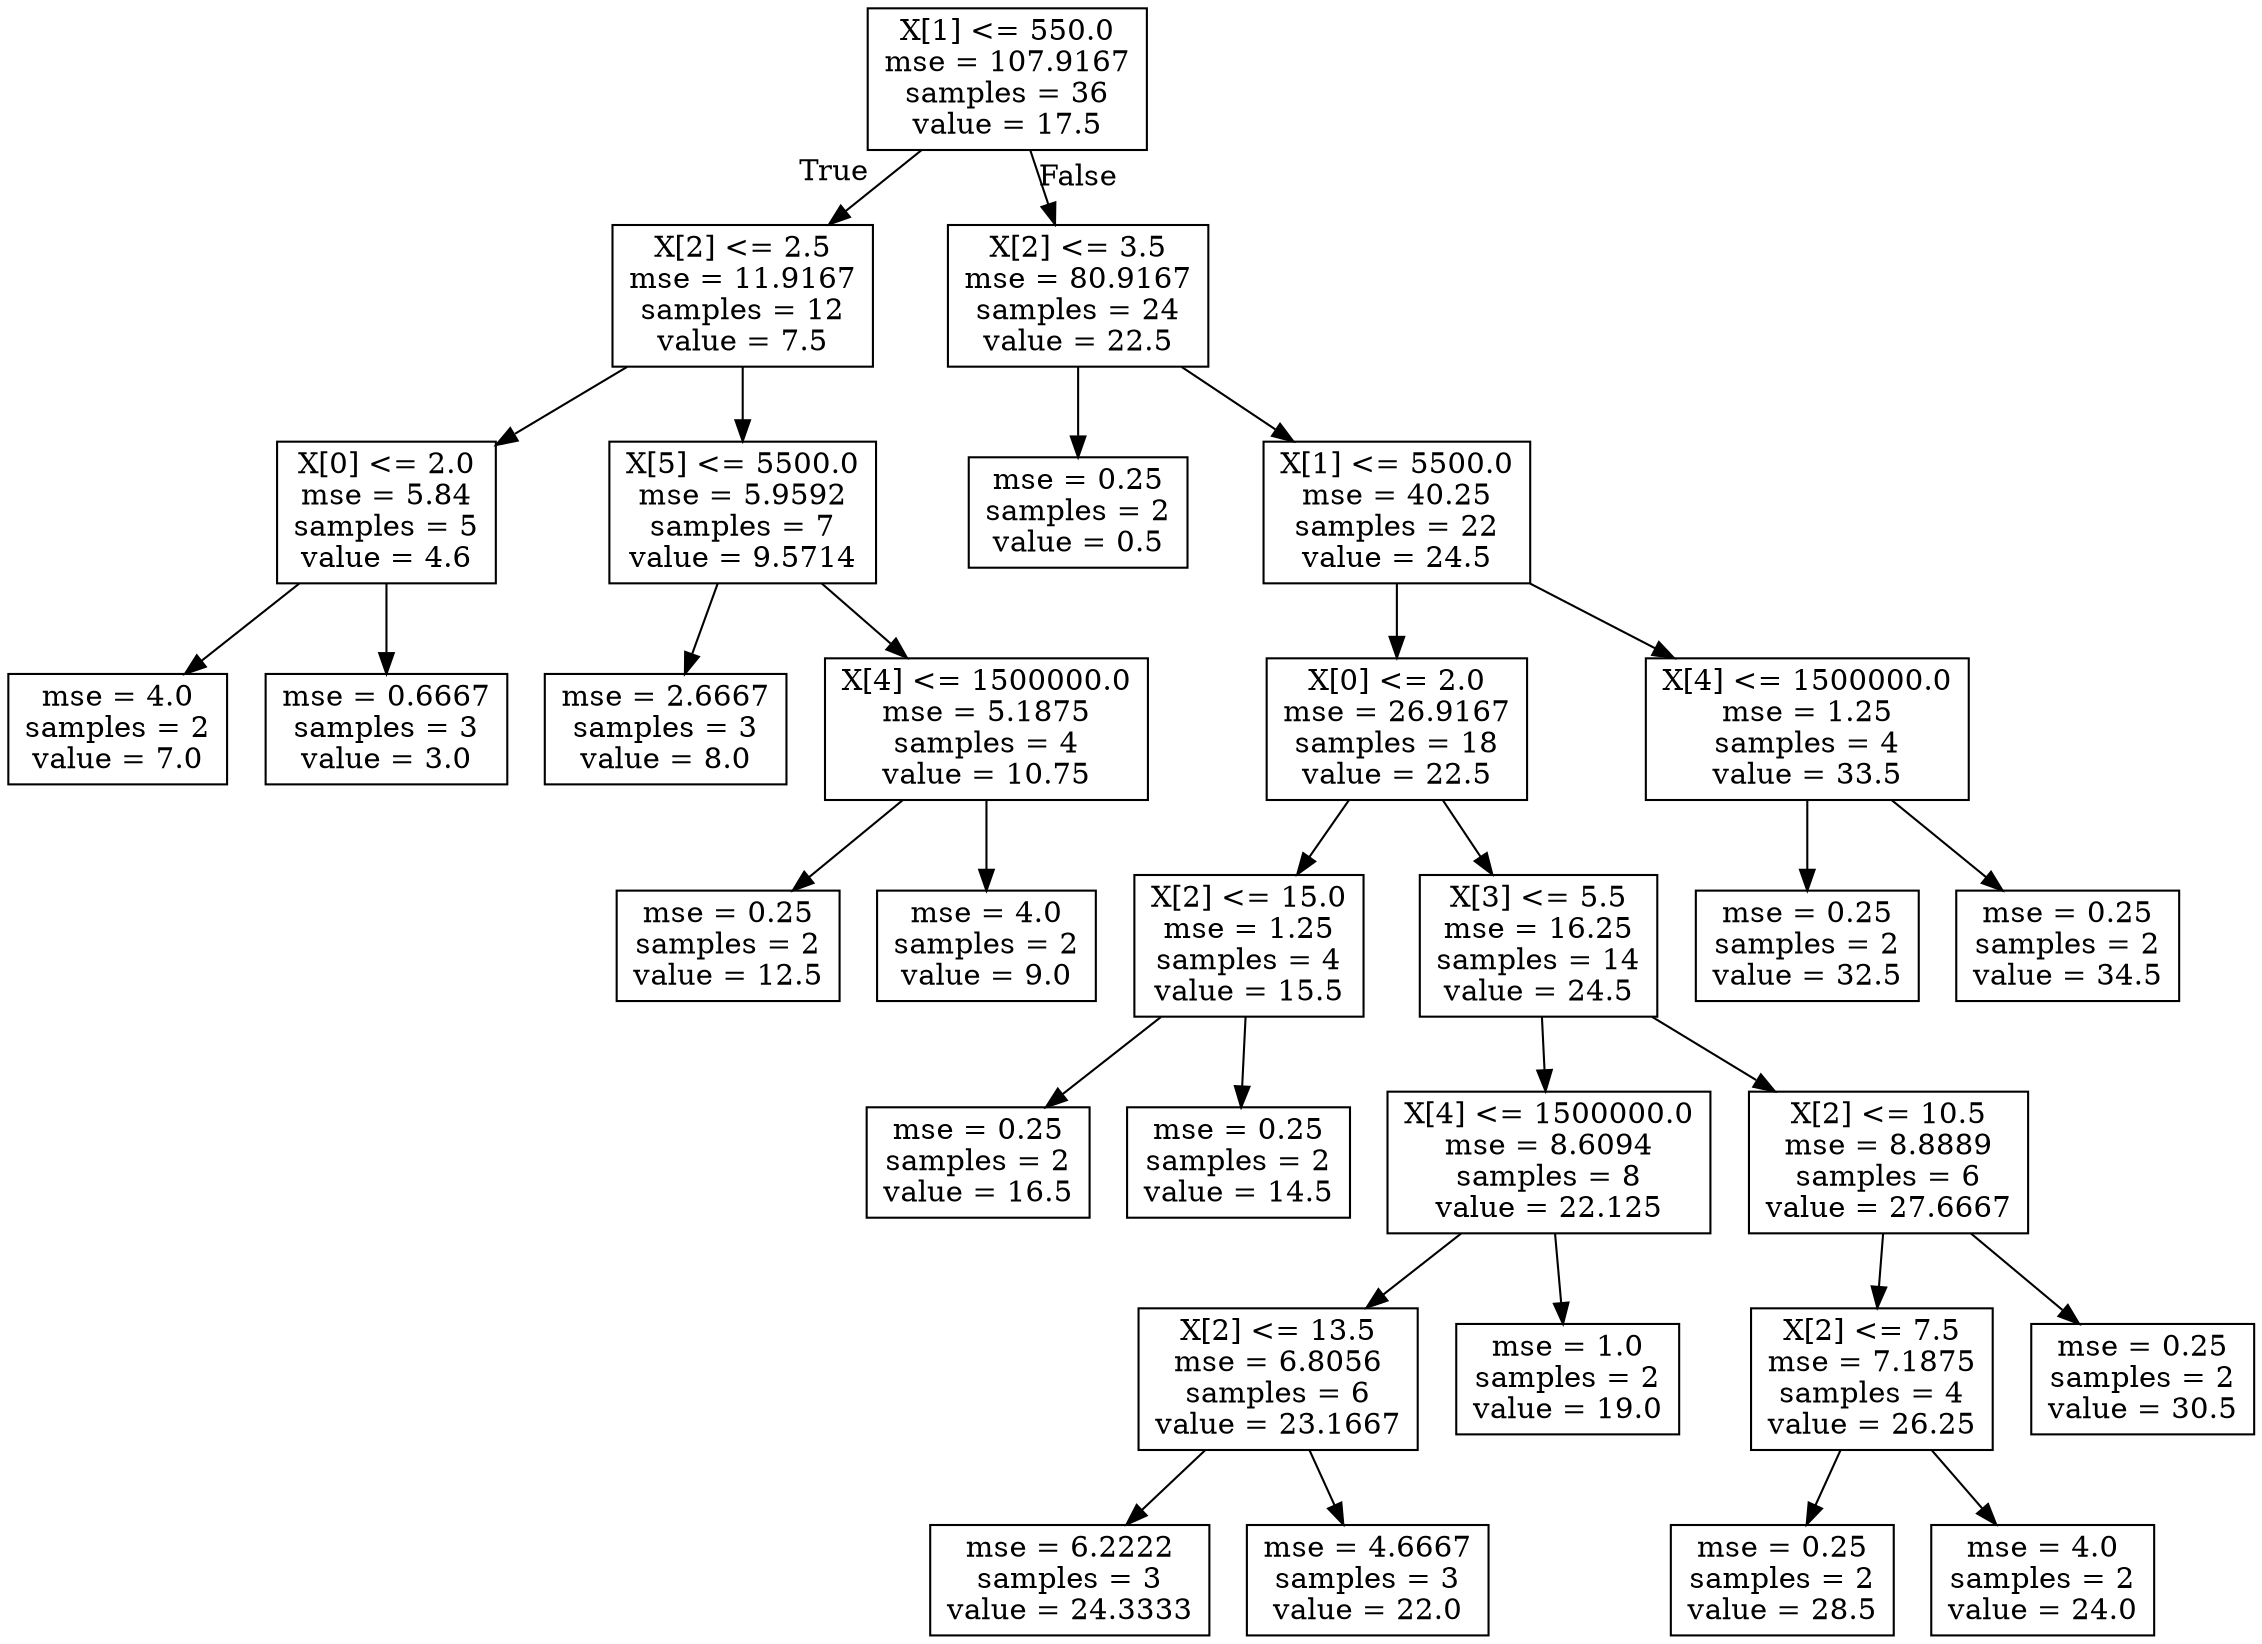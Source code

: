 digraph Tree {
node [shape=box] ;
0 [label="X[1] <= 550.0\nmse = 107.9167\nsamples = 36\nvalue = 17.5"] ;
1 [label="X[2] <= 2.5\nmse = 11.9167\nsamples = 12\nvalue = 7.5"] ;
0 -> 1 [labeldistance=2.5, labelangle=45, headlabel="True"] ;
2 [label="X[0] <= 2.0\nmse = 5.84\nsamples = 5\nvalue = 4.6"] ;
1 -> 2 ;
3 [label="mse = 4.0\nsamples = 2\nvalue = 7.0"] ;
2 -> 3 ;
4 [label="mse = 0.6667\nsamples = 3\nvalue = 3.0"] ;
2 -> 4 ;
5 [label="X[5] <= 5500.0\nmse = 5.9592\nsamples = 7\nvalue = 9.5714"] ;
1 -> 5 ;
6 [label="mse = 2.6667\nsamples = 3\nvalue = 8.0"] ;
5 -> 6 ;
7 [label="X[4] <= 1500000.0\nmse = 5.1875\nsamples = 4\nvalue = 10.75"] ;
5 -> 7 ;
8 [label="mse = 0.25\nsamples = 2\nvalue = 12.5"] ;
7 -> 8 ;
9 [label="mse = 4.0\nsamples = 2\nvalue = 9.0"] ;
7 -> 9 ;
10 [label="X[2] <= 3.5\nmse = 80.9167\nsamples = 24\nvalue = 22.5"] ;
0 -> 10 [labeldistance=2.5, labelangle=-45, headlabel="False"] ;
11 [label="mse = 0.25\nsamples = 2\nvalue = 0.5"] ;
10 -> 11 ;
12 [label="X[1] <= 5500.0\nmse = 40.25\nsamples = 22\nvalue = 24.5"] ;
10 -> 12 ;
13 [label="X[0] <= 2.0\nmse = 26.9167\nsamples = 18\nvalue = 22.5"] ;
12 -> 13 ;
14 [label="X[2] <= 15.0\nmse = 1.25\nsamples = 4\nvalue = 15.5"] ;
13 -> 14 ;
15 [label="mse = 0.25\nsamples = 2\nvalue = 16.5"] ;
14 -> 15 ;
16 [label="mse = 0.25\nsamples = 2\nvalue = 14.5"] ;
14 -> 16 ;
17 [label="X[3] <= 5.5\nmse = 16.25\nsamples = 14\nvalue = 24.5"] ;
13 -> 17 ;
18 [label="X[4] <= 1500000.0\nmse = 8.6094\nsamples = 8\nvalue = 22.125"] ;
17 -> 18 ;
19 [label="X[2] <= 13.5\nmse = 6.8056\nsamples = 6\nvalue = 23.1667"] ;
18 -> 19 ;
20 [label="mse = 6.2222\nsamples = 3\nvalue = 24.3333"] ;
19 -> 20 ;
21 [label="mse = 4.6667\nsamples = 3\nvalue = 22.0"] ;
19 -> 21 ;
22 [label="mse = 1.0\nsamples = 2\nvalue = 19.0"] ;
18 -> 22 ;
23 [label="X[2] <= 10.5\nmse = 8.8889\nsamples = 6\nvalue = 27.6667"] ;
17 -> 23 ;
24 [label="X[2] <= 7.5\nmse = 7.1875\nsamples = 4\nvalue = 26.25"] ;
23 -> 24 ;
25 [label="mse = 0.25\nsamples = 2\nvalue = 28.5"] ;
24 -> 25 ;
26 [label="mse = 4.0\nsamples = 2\nvalue = 24.0"] ;
24 -> 26 ;
27 [label="mse = 0.25\nsamples = 2\nvalue = 30.5"] ;
23 -> 27 ;
28 [label="X[4] <= 1500000.0\nmse = 1.25\nsamples = 4\nvalue = 33.5"] ;
12 -> 28 ;
29 [label="mse = 0.25\nsamples = 2\nvalue = 32.5"] ;
28 -> 29 ;
30 [label="mse = 0.25\nsamples = 2\nvalue = 34.5"] ;
28 -> 30 ;
}